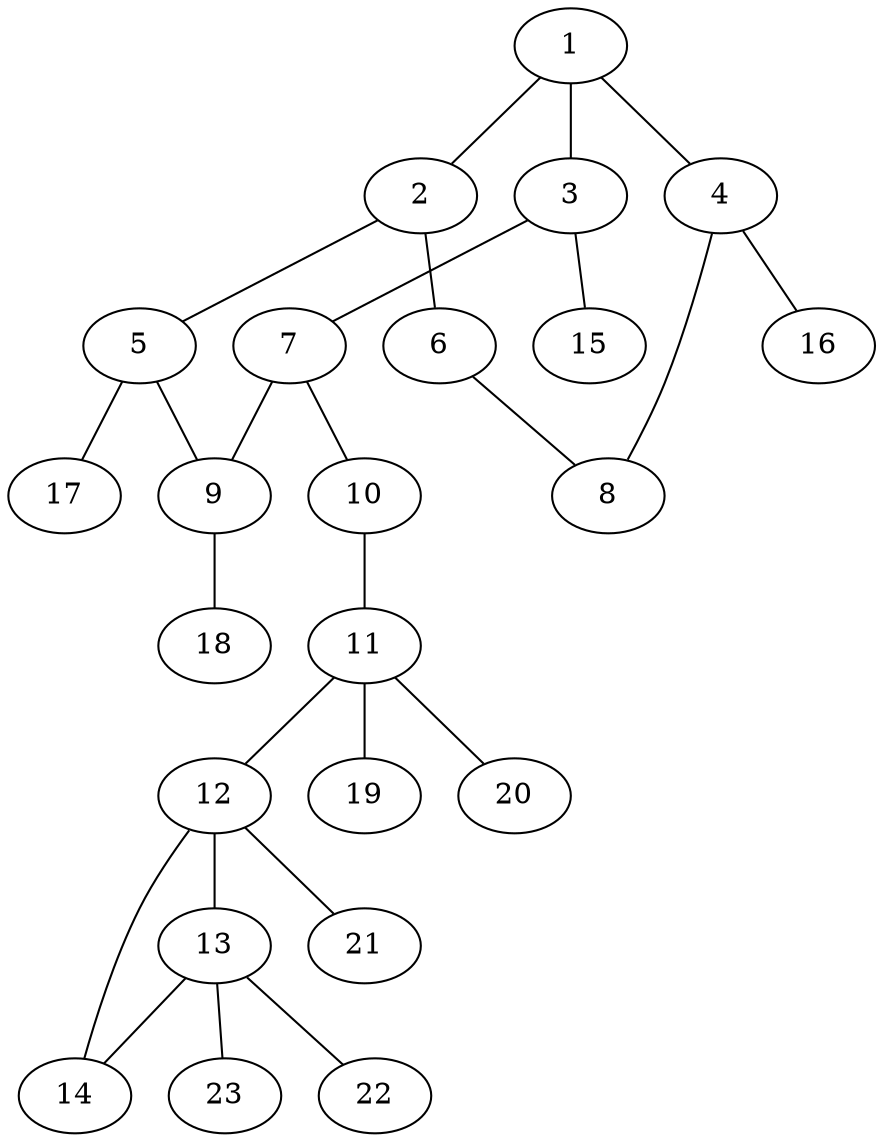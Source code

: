 graph molecule_3331 {
	1	 [chem=C];
	2	 [chem=C];
	1 -- 2	 [valence=1];
	3	 [chem=C];
	1 -- 3	 [valence=2];
	4	 [chem=C];
	1 -- 4	 [valence=1];
	5	 [chem=C];
	2 -- 5	 [valence=2];
	6	 [chem=S];
	2 -- 6	 [valence=1];
	7	 [chem=C];
	3 -- 7	 [valence=1];
	15	 [chem=H];
	3 -- 15	 [valence=1];
	8	 [chem=N];
	4 -- 8	 [valence=2];
	16	 [chem=H];
	4 -- 16	 [valence=1];
	9	 [chem=C];
	5 -- 9	 [valence=1];
	17	 [chem=H];
	5 -- 17	 [valence=1];
	6 -- 8	 [valence=1];
	7 -- 9	 [valence=2];
	10	 [chem=O];
	7 -- 10	 [valence=1];
	18	 [chem=H];
	9 -- 18	 [valence=1];
	11	 [chem=C];
	10 -- 11	 [valence=1];
	12	 [chem=C];
	11 -- 12	 [valence=1];
	19	 [chem=H];
	11 -- 19	 [valence=1];
	20	 [chem=H];
	11 -- 20	 [valence=1];
	13	 [chem=C];
	12 -- 13	 [valence=1];
	14	 [chem=O];
	12 -- 14	 [valence=1];
	21	 [chem=H];
	12 -- 21	 [valence=1];
	13 -- 14	 [valence=1];
	22	 [chem=H];
	13 -- 22	 [valence=1];
	23	 [chem=H];
	13 -- 23	 [valence=1];
}
